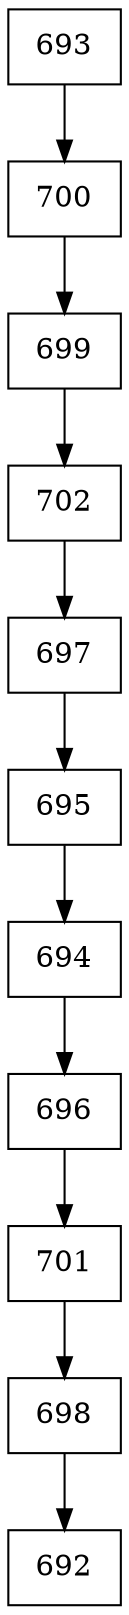 digraph G {
  node [shape=record];
  node0 [label="{693}"];
  node0 -> node1;
  node1 [label="{700}"];
  node1 -> node2;
  node2 [label="{699}"];
  node2 -> node3;
  node3 [label="{702}"];
  node3 -> node4;
  node4 [label="{697}"];
  node4 -> node5;
  node5 [label="{695}"];
  node5 -> node6;
  node6 [label="{694}"];
  node6 -> node7;
  node7 [label="{696}"];
  node7 -> node8;
  node8 [label="{701}"];
  node8 -> node9;
  node9 [label="{698}"];
  node9 -> node10;
  node10 [label="{692}"];
}
